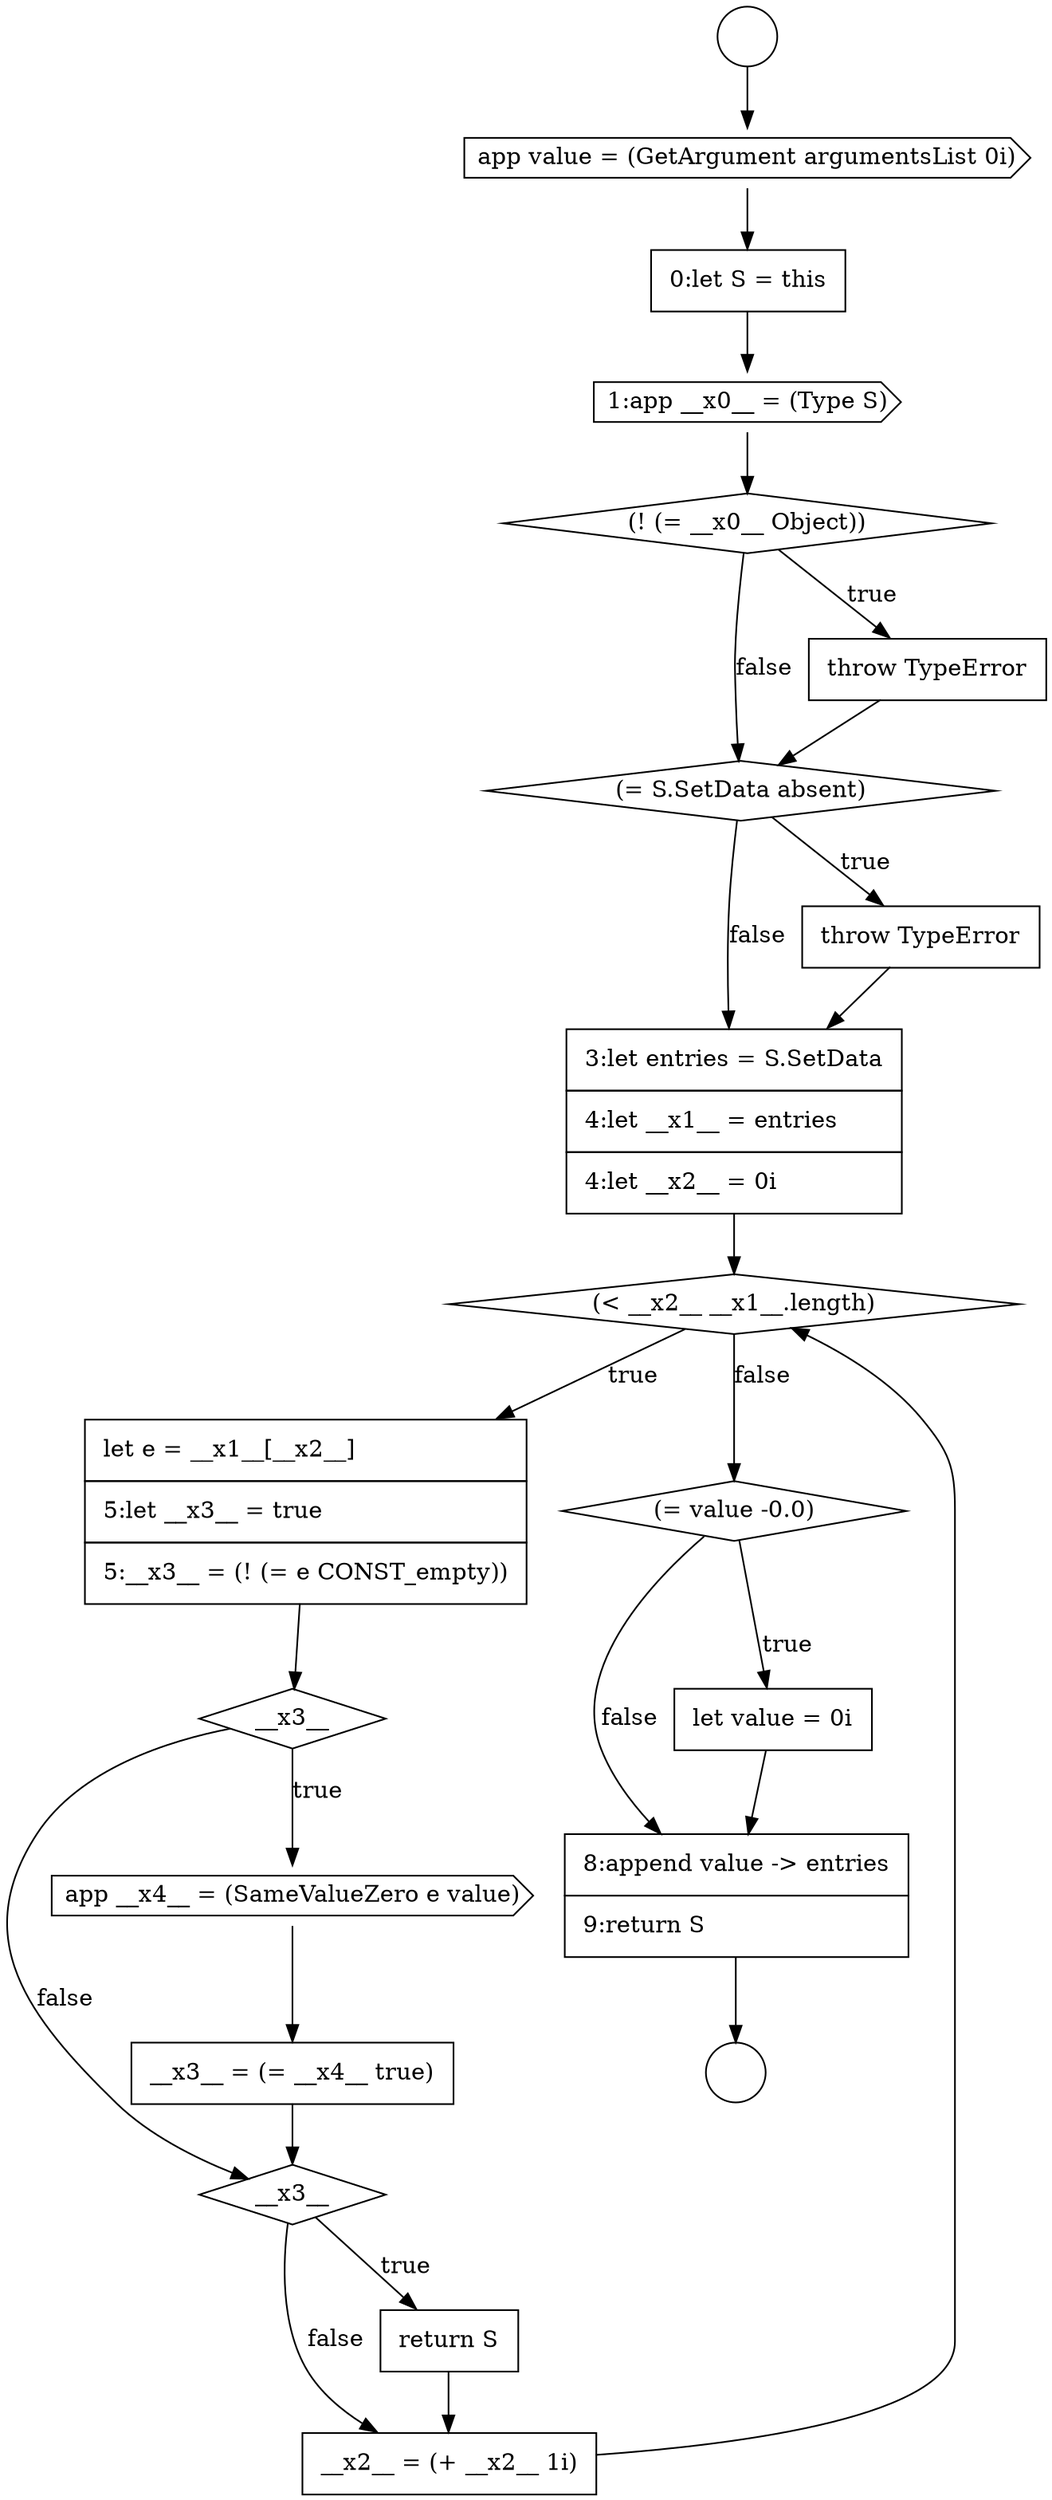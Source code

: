 digraph {
  node14977 [shape=diamond, label=<<font color="black">(! (= __x0__ Object))</font>> color="black" fillcolor="white" style=filled]
  node14981 [shape=none, margin=0, label=<<font color="black">
    <table border="0" cellborder="1" cellspacing="0" cellpadding="10">
      <tr><td align="left">3:let entries = S.SetData</td></tr>
      <tr><td align="left">4:let __x1__ = entries</td></tr>
      <tr><td align="left">4:let __x2__ = 0i</td></tr>
    </table>
  </font>> color="black" fillcolor="white" style=filled]
  node14987 [shape=diamond, label=<<font color="black">__x3__</font>> color="black" fillcolor="white" style=filled]
  node14986 [shape=none, margin=0, label=<<font color="black">
    <table border="0" cellborder="1" cellspacing="0" cellpadding="10">
      <tr><td align="left">__x3__ = (= __x4__ true)</td></tr>
    </table>
  </font>> color="black" fillcolor="white" style=filled]
  node14982 [shape=diamond, label=<<font color="black">(&lt; __x2__ __x1__.length)</font>> color="black" fillcolor="white" style=filled]
  node14974 [shape=cds, label=<<font color="black">app value = (GetArgument argumentsList 0i)</font>> color="black" fillcolor="white" style=filled]
  node14989 [shape=none, margin=0, label=<<font color="black">
    <table border="0" cellborder="1" cellspacing="0" cellpadding="10">
      <tr><td align="left">__x2__ = (+ __x2__ 1i)</td></tr>
    </table>
  </font>> color="black" fillcolor="white" style=filled]
  node14979 [shape=diamond, label=<<font color="black">(= S.SetData absent)</font>> color="black" fillcolor="white" style=filled]
  node14985 [shape=cds, label=<<font color="black">app __x4__ = (SameValueZero e value)</font>> color="black" fillcolor="white" style=filled]
  node14983 [shape=none, margin=0, label=<<font color="black">
    <table border="0" cellborder="1" cellspacing="0" cellpadding="10">
      <tr><td align="left">let e = __x1__[__x2__]</td></tr>
      <tr><td align="left">5:let __x3__ = true</td></tr>
      <tr><td align="left">5:__x3__ = (! (= e CONST_empty))</td></tr>
    </table>
  </font>> color="black" fillcolor="white" style=filled]
  node14972 [shape=circle label=" " color="black" fillcolor="white" style=filled]
  node14992 [shape=none, margin=0, label=<<font color="black">
    <table border="0" cellborder="1" cellspacing="0" cellpadding="10">
      <tr><td align="left">8:append value -&gt; entries</td></tr>
      <tr><td align="left">9:return S</td></tr>
    </table>
  </font>> color="black" fillcolor="white" style=filled]
  node14980 [shape=none, margin=0, label=<<font color="black">
    <table border="0" cellborder="1" cellspacing="0" cellpadding="10">
      <tr><td align="left">throw TypeError</td></tr>
    </table>
  </font>> color="black" fillcolor="white" style=filled]
  node14984 [shape=diamond, label=<<font color="black">__x3__</font>> color="black" fillcolor="white" style=filled]
  node14988 [shape=none, margin=0, label=<<font color="black">
    <table border="0" cellborder="1" cellspacing="0" cellpadding="10">
      <tr><td align="left">return S</td></tr>
    </table>
  </font>> color="black" fillcolor="white" style=filled]
  node14976 [shape=cds, label=<<font color="black">1:app __x0__ = (Type S)</font>> color="black" fillcolor="white" style=filled]
  node14991 [shape=none, margin=0, label=<<font color="black">
    <table border="0" cellborder="1" cellspacing="0" cellpadding="10">
      <tr><td align="left">let value = 0i</td></tr>
    </table>
  </font>> color="black" fillcolor="white" style=filled]
  node14978 [shape=none, margin=0, label=<<font color="black">
    <table border="0" cellborder="1" cellspacing="0" cellpadding="10">
      <tr><td align="left">throw TypeError</td></tr>
    </table>
  </font>> color="black" fillcolor="white" style=filled]
  node14973 [shape=circle label=" " color="black" fillcolor="white" style=filled]
  node14975 [shape=none, margin=0, label=<<font color="black">
    <table border="0" cellborder="1" cellspacing="0" cellpadding="10">
      <tr><td align="left">0:let S = this</td></tr>
    </table>
  </font>> color="black" fillcolor="white" style=filled]
  node14990 [shape=diamond, label=<<font color="black">(= value -0.0)</font>> color="black" fillcolor="white" style=filled]
  node14988 -> node14989 [ color="black"]
  node14979 -> node14980 [label=<<font color="black">true</font>> color="black"]
  node14979 -> node14981 [label=<<font color="black">false</font>> color="black"]
  node14983 -> node14984 [ color="black"]
  node14992 -> node14973 [ color="black"]
  node14987 -> node14988 [label=<<font color="black">true</font>> color="black"]
  node14987 -> node14989 [label=<<font color="black">false</font>> color="black"]
  node14980 -> node14981 [ color="black"]
  node14984 -> node14985 [label=<<font color="black">true</font>> color="black"]
  node14984 -> node14987 [label=<<font color="black">false</font>> color="black"]
  node14974 -> node14975 [ color="black"]
  node14991 -> node14992 [ color="black"]
  node14972 -> node14974 [ color="black"]
  node14976 -> node14977 [ color="black"]
  node14982 -> node14983 [label=<<font color="black">true</font>> color="black"]
  node14982 -> node14990 [label=<<font color="black">false</font>> color="black"]
  node14977 -> node14978 [label=<<font color="black">true</font>> color="black"]
  node14977 -> node14979 [label=<<font color="black">false</font>> color="black"]
  node14989 -> node14982 [ color="black"]
  node14981 -> node14982 [ color="black"]
  node14985 -> node14986 [ color="black"]
  node14990 -> node14991 [label=<<font color="black">true</font>> color="black"]
  node14990 -> node14992 [label=<<font color="black">false</font>> color="black"]
  node14978 -> node14979 [ color="black"]
  node14975 -> node14976 [ color="black"]
  node14986 -> node14987 [ color="black"]
}
